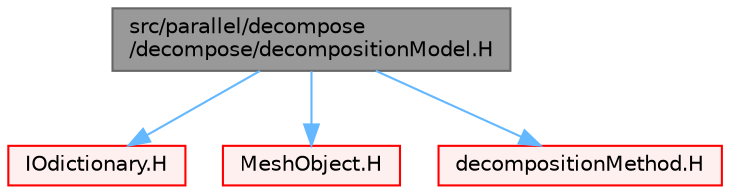 digraph "src/parallel/decompose/decompose/decompositionModel.H"
{
 // LATEX_PDF_SIZE
  bgcolor="transparent";
  edge [fontname=Helvetica,fontsize=10,labelfontname=Helvetica,labelfontsize=10];
  node [fontname=Helvetica,fontsize=10,shape=box,height=0.2,width=0.4];
  Node1 [id="Node000001",label="src/parallel/decompose\l/decompose/decompositionModel.H",height=0.2,width=0.4,color="gray40", fillcolor="grey60", style="filled", fontcolor="black",tooltip=" "];
  Node1 -> Node2 [id="edge1_Node000001_Node000002",color="steelblue1",style="solid",tooltip=" "];
  Node2 [id="Node000002",label="IOdictionary.H",height=0.2,width=0.4,color="red", fillcolor="#FFF0F0", style="filled",URL="$IOdictionary_8H.html",tooltip=" "];
  Node1 -> Node146 [id="edge2_Node000001_Node000146",color="steelblue1",style="solid",tooltip=" "];
  Node146 [id="Node000146",label="MeshObject.H",height=0.2,width=0.4,color="red", fillcolor="#FFF0F0", style="filled",URL="$MeshObject_8H.html",tooltip=" "];
  Node1 -> Node165 [id="edge3_Node000001_Node000165",color="steelblue1",style="solid",tooltip=" "];
  Node165 [id="Node000165",label="decompositionMethod.H",height=0.2,width=0.4,color="red", fillcolor="#FFF0F0", style="filled",URL="$decompositionMethod_8H.html",tooltip=" "];
}

